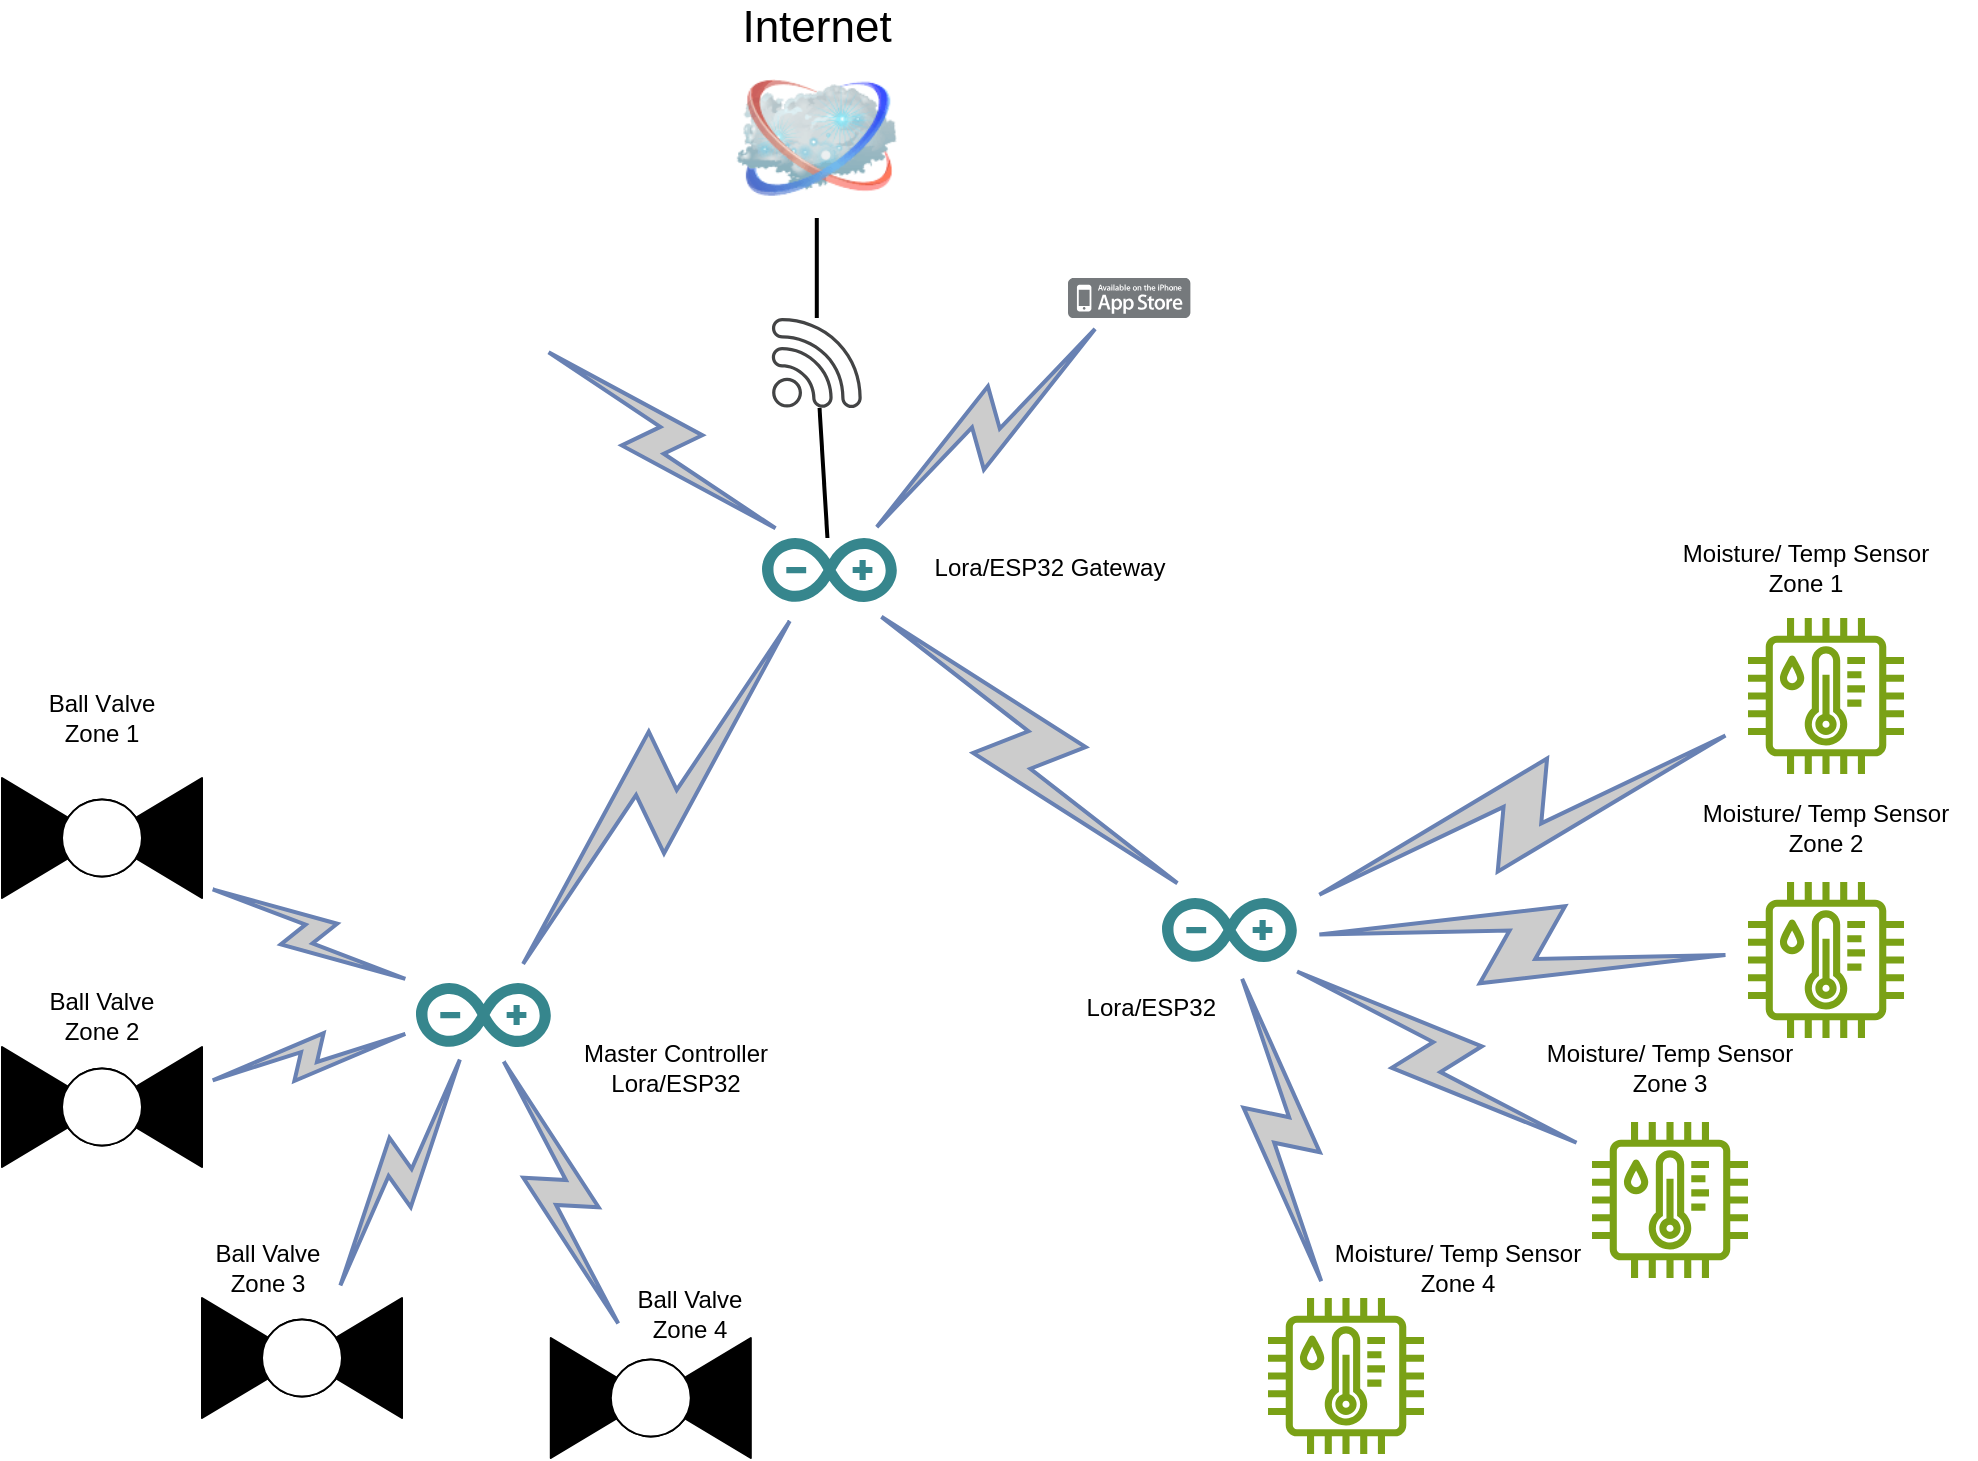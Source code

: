 <mxfile version="24.6.4" type="github">
  <diagram name="Page-1" id="55a83fd1-7818-8e21-69c5-c3457e3827bb">
    <mxGraphModel dx="792" dy="1131" grid="1" gridSize="10" guides="1" tooltips="1" connect="1" arrows="1" fold="1" page="1" pageScale="1" pageWidth="1100" pageHeight="850" background="none" math="0" shadow="0">
      <root>
        <mxCell id="0" />
        <mxCell id="1" parent="0" />
        <mxCell id="69ecfefc5c41e42c-2" value="Internet" style="image;html=1;labelBackgroundColor=#ffffff;image=img/lib/clip_art/networking/Cloud_128x128.png;rounded=1;shadow=0;comic=0;strokeWidth=2;fontSize=22;labelPosition=center;verticalLabelPosition=top;align=center;verticalAlign=bottom;" parent="1" vertex="1">
          <mxGeometry x="464.4" y="80" width="80" height="80" as="geometry" />
        </mxCell>
        <mxCell id="69ecfefc5c41e42c-19" style="edgeStyle=none;rounded=0;html=1;labelBackgroundColor=none;endArrow=none;strokeWidth=2;fontFamily=Verdana;fontSize=22" parent="1" source="Iyt7lewTMl7ZF7CY6FgI-37" target="69ecfefc5c41e42c-2" edge="1">
          <mxGeometry relative="1" as="geometry">
            <mxPoint x="510" y="290" as="sourcePoint" />
          </mxGeometry>
        </mxCell>
        <mxCell id="69ecfefc5c41e42c-13" value="" style="html=1;fillColor=#CCCCCC;strokeColor=#6881B3;gradientColor=none;gradientDirection=north;strokeWidth=2;shape=mxgraph.networks.comm_link_edge;html=1;labelBackgroundColor=none;endArrow=none;fontFamily=Verdana;fontSize=22;fontColor=#000000;" parent="1" source="Iyt7lewTMl7ZF7CY6FgI-2" target="Iyt7lewTMl7ZF7CY6FgI-1" edge="1">
          <mxGeometry width="100" height="100" relative="1" as="geometry">
            <mxPoint x="211.49" y="742.5" as="sourcePoint" />
            <mxPoint x="312.51" y="577.5" as="targetPoint" />
          </mxGeometry>
        </mxCell>
        <mxCell id="69ecfefc5c41e42c-14" value="" style="html=1;fillColor=#CCCCCC;strokeColor=#6881B3;gradientColor=none;gradientDirection=north;strokeWidth=2;shape=mxgraph.networks.comm_link_edge;html=1;labelBackgroundColor=none;endArrow=none;fontFamily=Verdana;fontSize=22;fontColor=#000000;" parent="1" source="Iyt7lewTMl7ZF7CY6FgI-3" target="Iyt7lewTMl7ZF7CY6FgI-1" edge="1">
          <mxGeometry width="100" height="100" relative="1" as="geometry">
            <mxPoint x="361.894" y="732.5" as="sourcePoint" />
            <mxPoint x="342.106" y="577.5" as="targetPoint" />
          </mxGeometry>
        </mxCell>
        <mxCell id="69ecfefc5c41e42c-15" value="" style="html=1;fillColor=#CCCCCC;strokeColor=#6881B3;gradientColor=none;gradientDirection=north;strokeWidth=2;shape=mxgraph.networks.comm_link_edge;html=1;labelBackgroundColor=none;endArrow=none;fontFamily=Verdana;fontSize=22;fontColor=#000000;" parent="1" source="Iyt7lewTMl7ZF7CY6FgI-4" target="Iyt7lewTMl7ZF7CY6FgI-1" edge="1">
          <mxGeometry width="100" height="100" relative="1" as="geometry">
            <mxPoint x="557" y="710.962" as="sourcePoint" />
            <mxPoint x="377" y="569.038" as="targetPoint" />
          </mxGeometry>
        </mxCell>
        <mxCell id="69ecfefc5c41e42c-16" value="" style="html=1;fillColor=#CCCCCC;strokeColor=#6881B3;gradientColor=none;gradientDirection=north;strokeWidth=2;shape=mxgraph.networks.comm_link_edge;html=1;labelBackgroundColor=none;endArrow=none;fontFamily=Verdana;fontSize=22;fontColor=#000000;" parent="1" source="Iyt7lewTMl7ZF7CY6FgI-5" target="Iyt7lewTMl7ZF7CY6FgI-1" edge="1">
          <mxGeometry width="100" height="100" relative="1" as="geometry">
            <mxPoint x="627" y="612.197" as="sourcePoint" />
            <mxPoint x="377" y="547.803" as="targetPoint" />
          </mxGeometry>
        </mxCell>
        <mxCell id="Iyt7lewTMl7ZF7CY6FgI-1" value="" style="dashed=0;outlineConnect=0;html=1;align=center;labelPosition=center;verticalLabelPosition=bottom;verticalAlign=top;shape=mxgraph.weblogos.arduino;fillColor=#36868D;strokeColor=none" vertex="1" parent="1">
          <mxGeometry x="304" y="542.5" width="67.4" height="32" as="geometry" />
        </mxCell>
        <mxCell id="Iyt7lewTMl7ZF7CY6FgI-2" value="" style="verticalLabelPosition=bottom;align=center;html=1;verticalAlign=top;pointerEvents=1;dashed=0;shape=mxgraph.pid2valves.valve;valveType=ball;defState=closed" vertex="1" parent="1">
          <mxGeometry x="97" y="440" width="100" height="60" as="geometry" />
        </mxCell>
        <mxCell id="Iyt7lewTMl7ZF7CY6FgI-3" value="" style="verticalLabelPosition=bottom;align=center;html=1;verticalAlign=top;pointerEvents=1;dashed=0;shape=mxgraph.pid2valves.valve;valveType=ball;defState=closed" vertex="1" parent="1">
          <mxGeometry x="97" y="574.5" width="100" height="60" as="geometry" />
        </mxCell>
        <mxCell id="Iyt7lewTMl7ZF7CY6FgI-4" value="" style="verticalLabelPosition=bottom;align=center;html=1;verticalAlign=top;pointerEvents=1;dashed=0;shape=mxgraph.pid2valves.valve;valveType=ball;defState=closed" vertex="1" parent="1">
          <mxGeometry x="197" y="700" width="100" height="60" as="geometry" />
        </mxCell>
        <mxCell id="Iyt7lewTMl7ZF7CY6FgI-5" value="" style="verticalLabelPosition=bottom;align=center;html=1;verticalAlign=top;pointerEvents=1;dashed=0;shape=mxgraph.pid2valves.valve;valveType=ball;defState=closed" vertex="1" parent="1">
          <mxGeometry x="371.4" y="720" width="100" height="60" as="geometry" />
        </mxCell>
        <mxCell id="Iyt7lewTMl7ZF7CY6FgI-6" value="" style="dashed=0;outlineConnect=0;html=1;align=center;labelPosition=center;verticalLabelPosition=bottom;verticalAlign=top;shape=mxgraph.weblogos.arduino;fillColor=#36868D;strokeColor=none" vertex="1" parent="1">
          <mxGeometry x="477" y="320" width="67.4" height="32" as="geometry" />
        </mxCell>
        <mxCell id="Iyt7lewTMl7ZF7CY6FgI-7" value="" style="dashed=0;outlineConnect=0;html=1;align=center;labelPosition=center;verticalLabelPosition=bottom;verticalAlign=top;shape=mxgraph.weblogos.app_store_iphone;fillColor=#75797C;strokeColor=none" vertex="1" parent="1">
          <mxGeometry x="630" y="190" width="61.2" height="20" as="geometry" />
        </mxCell>
        <mxCell id="Iyt7lewTMl7ZF7CY6FgI-8" value="" style="html=1;fillColor=#CCCCCC;strokeColor=#6881B3;gradientColor=none;gradientDirection=north;strokeWidth=2;shape=mxgraph.networks.comm_link_edge;html=1;labelBackgroundColor=none;endArrow=none;fontFamily=Verdana;fontSize=22;fontColor=#000000;" edge="1" parent="1" source="Iyt7lewTMl7ZF7CY6FgI-7" target="Iyt7lewTMl7ZF7CY6FgI-6">
          <mxGeometry width="100" height="100" relative="1" as="geometry">
            <mxPoint x="680" y="320" as="sourcePoint" />
            <mxPoint x="430" y="255.606" as="targetPoint" />
          </mxGeometry>
        </mxCell>
        <mxCell id="Iyt7lewTMl7ZF7CY6FgI-9" value="" style="shape=image;html=1;verticalAlign=top;verticalLabelPosition=bottom;labelBackgroundColor=#ffffff;imageAspect=0;aspect=fixed;image=https://cdn2.iconfinder.com/data/icons/weather-color-2/500/weather-32-128.png" vertex="1" parent="1">
          <mxGeometry x="260" y="130" width="104" height="104" as="geometry" />
        </mxCell>
        <mxCell id="Iyt7lewTMl7ZF7CY6FgI-10" value="" style="html=1;fillColor=#CCCCCC;strokeColor=#6881B3;gradientColor=none;gradientDirection=north;strokeWidth=2;shape=mxgraph.networks.comm_link_edge;html=1;labelBackgroundColor=none;endArrow=none;fontFamily=Verdana;fontSize=22;fontColor=#000000;" edge="1" parent="1" source="Iyt7lewTMl7ZF7CY6FgI-9" target="Iyt7lewTMl7ZF7CY6FgI-6">
          <mxGeometry width="100" height="100" relative="1" as="geometry">
            <mxPoint x="350" y="330" as="sourcePoint" />
            <mxPoint x="267" y="410" as="targetPoint" />
          </mxGeometry>
        </mxCell>
        <mxCell id="Iyt7lewTMl7ZF7CY6FgI-11" value="" style="dashed=0;outlineConnect=0;html=1;align=center;labelPosition=center;verticalLabelPosition=bottom;verticalAlign=top;shape=mxgraph.weblogos.arduino;fillColor=#36868D;strokeColor=none" vertex="1" parent="1">
          <mxGeometry x="677" y="500" width="67.4" height="32" as="geometry" />
        </mxCell>
        <mxCell id="Iyt7lewTMl7ZF7CY6FgI-12" value="" style="html=1;fillColor=#CCCCCC;strokeColor=#6881B3;gradientColor=none;gradientDirection=north;strokeWidth=2;shape=mxgraph.networks.comm_link_edge;html=1;labelBackgroundColor=none;endArrow=none;fontFamily=Verdana;fontSize=22;fontColor=#000000;" edge="1" parent="1" source="Iyt7lewTMl7ZF7CY6FgI-20" target="Iyt7lewTMl7ZF7CY6FgI-11">
          <mxGeometry width="100" height="100" relative="1" as="geometry">
            <mxPoint x="900" y="650" as="sourcePoint" />
            <mxPoint x="714" y="400" as="targetPoint" />
          </mxGeometry>
        </mxCell>
        <mxCell id="Iyt7lewTMl7ZF7CY6FgI-14" value="" style="html=1;fillColor=#CCCCCC;strokeColor=#6881B3;gradientColor=none;gradientDirection=north;strokeWidth=2;shape=mxgraph.networks.comm_link_edge;html=1;labelBackgroundColor=none;endArrow=none;fontFamily=Verdana;fontSize=22;fontColor=#000000;" edge="1" parent="1" source="Iyt7lewTMl7ZF7CY6FgI-19" target="Iyt7lewTMl7ZF7CY6FgI-11">
          <mxGeometry width="100" height="100" relative="1" as="geometry">
            <mxPoint x="980" y="530" as="sourcePoint" />
            <mxPoint x="810" y="350" as="targetPoint" />
          </mxGeometry>
        </mxCell>
        <mxCell id="Iyt7lewTMl7ZF7CY6FgI-15" value="" style="html=1;fillColor=#CCCCCC;strokeColor=#6881B3;gradientColor=none;gradientDirection=north;strokeWidth=2;shape=mxgraph.networks.comm_link_edge;html=1;labelBackgroundColor=none;endArrow=none;fontFamily=Verdana;fontSize=22;fontColor=#000000;" edge="1" parent="1" source="Iyt7lewTMl7ZF7CY6FgI-18" target="Iyt7lewTMl7ZF7CY6FgI-11">
          <mxGeometry width="100" height="100" relative="1" as="geometry">
            <mxPoint x="960" y="416.557" as="sourcePoint" />
            <mxPoint x="744.4" y="494.999" as="targetPoint" />
          </mxGeometry>
        </mxCell>
        <mxCell id="Iyt7lewTMl7ZF7CY6FgI-16" value="" style="html=1;fillColor=#CCCCCC;strokeColor=#6881B3;gradientColor=none;gradientDirection=north;strokeWidth=2;shape=mxgraph.networks.comm_link_edge;html=1;labelBackgroundColor=none;endArrow=none;fontFamily=Verdana;fontSize=22;fontColor=#000000;" edge="1" parent="1" source="Iyt7lewTMl7ZF7CY6FgI-21" target="Iyt7lewTMl7ZF7CY6FgI-11">
          <mxGeometry width="100" height="100" relative="1" as="geometry">
            <mxPoint x="680" y="700" as="sourcePoint" />
            <mxPoint x="830" y="452" as="targetPoint" />
          </mxGeometry>
        </mxCell>
        <mxCell id="Iyt7lewTMl7ZF7CY6FgI-18" value="" style="sketch=0;outlineConnect=0;fontColor=#232F3E;gradientColor=none;fillColor=#7AA116;strokeColor=none;dashed=0;verticalLabelPosition=bottom;verticalAlign=top;align=center;html=1;fontSize=12;fontStyle=0;aspect=fixed;pointerEvents=1;shape=mxgraph.aws4.iot_thing_temperature_humidity_sensor;" vertex="1" parent="1">
          <mxGeometry x="970" y="360" width="78" height="78" as="geometry" />
        </mxCell>
        <mxCell id="Iyt7lewTMl7ZF7CY6FgI-19" value="" style="sketch=0;outlineConnect=0;fontColor=#232F3E;gradientColor=none;fillColor=#7AA116;strokeColor=none;dashed=0;verticalLabelPosition=bottom;verticalAlign=top;align=center;html=1;fontSize=12;fontStyle=0;aspect=fixed;pointerEvents=1;shape=mxgraph.aws4.iot_thing_temperature_humidity_sensor;" vertex="1" parent="1">
          <mxGeometry x="970" y="492" width="78" height="78" as="geometry" />
        </mxCell>
        <mxCell id="Iyt7lewTMl7ZF7CY6FgI-20" value="" style="sketch=0;outlineConnect=0;fontColor=#232F3E;gradientColor=none;fillColor=#7AA116;strokeColor=none;dashed=0;verticalLabelPosition=bottom;verticalAlign=top;align=center;html=1;fontSize=12;fontStyle=0;aspect=fixed;pointerEvents=1;shape=mxgraph.aws4.iot_thing_temperature_humidity_sensor;" vertex="1" parent="1">
          <mxGeometry x="892" y="612" width="78" height="78" as="geometry" />
        </mxCell>
        <mxCell id="Iyt7lewTMl7ZF7CY6FgI-21" value="" style="sketch=0;outlineConnect=0;fontColor=#232F3E;gradientColor=none;fillColor=#7AA116;strokeColor=none;dashed=0;verticalLabelPosition=bottom;verticalAlign=top;align=center;html=1;fontSize=12;fontStyle=0;aspect=fixed;pointerEvents=1;shape=mxgraph.aws4.iot_thing_temperature_humidity_sensor;" vertex="1" parent="1">
          <mxGeometry x="730" y="700" width="78" height="78" as="geometry" />
        </mxCell>
        <mxCell id="Iyt7lewTMl7ZF7CY6FgI-23" value="" style="html=1;fillColor=#CCCCCC;strokeColor=#6881B3;gradientColor=none;gradientDirection=north;strokeWidth=2;shape=mxgraph.networks.comm_link_edge;html=1;labelBackgroundColor=none;endArrow=none;fontFamily=Verdana;fontSize=22;fontColor=#000000;" edge="1" parent="1" source="Iyt7lewTMl7ZF7CY6FgI-6" target="Iyt7lewTMl7ZF7CY6FgI-1">
          <mxGeometry width="100" height="100" relative="1" as="geometry">
            <mxPoint x="636" y="412" as="sourcePoint" />
            <mxPoint x="420" y="498" as="targetPoint" />
          </mxGeometry>
        </mxCell>
        <mxCell id="Iyt7lewTMl7ZF7CY6FgI-24" value="" style="html=1;fillColor=#CCCCCC;strokeColor=#6881B3;gradientColor=none;gradientDirection=north;strokeWidth=2;shape=mxgraph.networks.comm_link_edge;html=1;labelBackgroundColor=none;endArrow=none;fontFamily=Verdana;fontSize=22;fontColor=#000000;" edge="1" parent="1" source="Iyt7lewTMl7ZF7CY6FgI-6" target="Iyt7lewTMl7ZF7CY6FgI-11">
          <mxGeometry width="100" height="100" relative="1" as="geometry">
            <mxPoint x="693" y="370" as="sourcePoint" />
            <mxPoint x="477" y="456" as="targetPoint" />
          </mxGeometry>
        </mxCell>
        <mxCell id="Iyt7lewTMl7ZF7CY6FgI-25" value="Moisture/ Temp Sensor Zone 1" style="text;strokeColor=none;align=center;fillColor=none;html=1;verticalAlign=middle;whiteSpace=wrap;rounded=0;" vertex="1" parent="1">
          <mxGeometry x="924" y="320" width="150" height="30" as="geometry" />
        </mxCell>
        <mxCell id="Iyt7lewTMl7ZF7CY6FgI-26" value="Moisture/ Temp Sensor Zone 2" style="text;strokeColor=none;align=center;fillColor=none;html=1;verticalAlign=middle;whiteSpace=wrap;rounded=0;" vertex="1" parent="1">
          <mxGeometry x="934" y="450" width="150" height="30" as="geometry" />
        </mxCell>
        <mxCell id="Iyt7lewTMl7ZF7CY6FgI-27" value="Moisture/ Temp Sensor Zone 3" style="text;strokeColor=none;align=center;fillColor=none;html=1;verticalAlign=middle;whiteSpace=wrap;rounded=0;" vertex="1" parent="1">
          <mxGeometry x="856" y="570" width="150" height="30" as="geometry" />
        </mxCell>
        <mxCell id="Iyt7lewTMl7ZF7CY6FgI-28" value="Moisture/ Temp Sensor Zone 4" style="text;strokeColor=none;align=center;fillColor=none;html=1;verticalAlign=middle;whiteSpace=wrap;rounded=0;" vertex="1" parent="1">
          <mxGeometry x="750" y="670" width="150" height="30" as="geometry" />
        </mxCell>
        <mxCell id="Iyt7lewTMl7ZF7CY6FgI-29" value="Ball V&lt;span style=&quot;color: rgba(0, 0, 0, 0); font-family: monospace; font-size: 0px; text-align: start; text-wrap: nowrap;&quot;&gt;%3CmxGraphModel%3E%3Croot%3E%3CmxCell%20id%3D%220%22%2F%3E%3CmxCell%20id%3D%221%22%20parent%3D%220%22%2F%3E%3CmxCell%20id%3D%222%22%20value%3D%22Lora%2FESP32%22%20style%3D%22text%3BstrokeColor%3Dnone%3Balign%3Dcenter%3BfillColor%3Dnone%3Bhtml%3D1%3BverticalAlign%3Dmiddle%3BwhiteSpace%3Dwrap%3Brounded%3D0%3B%22%20vertex%3D%221%22%20parent%3D%221%22%3E%3CmxGeometry%20x%3D%22520%22%20y%3D%22522%22%20width%3D%22140%22%20height%3D%2230%22%20as%3D%22geometry%22%2F%3E%3C%2FmxCell%3E%3C%2Froot%3E%3C%2FmxGraphModel%3EV&lt;/span&gt;alve Zone 1" style="text;strokeColor=none;align=center;fillColor=none;html=1;verticalAlign=middle;whiteSpace=wrap;rounded=0;" vertex="1" parent="1">
          <mxGeometry x="117" y="395" width="60" height="30" as="geometry" />
        </mxCell>
        <mxCell id="Iyt7lewTMl7ZF7CY6FgI-30" value="Ball Valve Zone 2" style="text;strokeColor=none;align=center;fillColor=none;html=1;verticalAlign=middle;whiteSpace=wrap;rounded=0;" vertex="1" parent="1">
          <mxGeometry x="117" y="543.5" width="60" height="30" as="geometry" />
        </mxCell>
        <mxCell id="Iyt7lewTMl7ZF7CY6FgI-31" value="Ball Valve Zone 3" style="text;strokeColor=none;align=center;fillColor=none;html=1;verticalAlign=middle;whiteSpace=wrap;rounded=0;" vertex="1" parent="1">
          <mxGeometry x="200" y="670" width="60" height="30" as="geometry" />
        </mxCell>
        <mxCell id="Iyt7lewTMl7ZF7CY6FgI-32" value="Ball Valve Zone 4" style="text;strokeColor=none;align=center;fillColor=none;html=1;verticalAlign=middle;whiteSpace=wrap;rounded=0;" vertex="1" parent="1">
          <mxGeometry x="411.4" y="692.5" width="60" height="30" as="geometry" />
        </mxCell>
        <mxCell id="Iyt7lewTMl7ZF7CY6FgI-33" value="Lora/ESP32 Gateway" style="text;strokeColor=none;align=center;fillColor=none;html=1;verticalAlign=middle;whiteSpace=wrap;rounded=0;" vertex="1" parent="1">
          <mxGeometry x="551.2" y="320" width="140" height="30" as="geometry" />
        </mxCell>
        <mxCell id="Iyt7lewTMl7ZF7CY6FgI-34" value="&amp;nbsp;Lora/ESP32" style="text;strokeColor=none;align=center;fillColor=none;html=1;verticalAlign=middle;whiteSpace=wrap;rounded=0;" vertex="1" parent="1">
          <mxGeometry x="600" y="540" width="140" height="30" as="geometry" />
        </mxCell>
        <mxCell id="Iyt7lewTMl7ZF7CY6FgI-35" value="Master Controller Lora/ESP32" style="text;strokeColor=none;align=center;fillColor=none;html=1;verticalAlign=middle;whiteSpace=wrap;rounded=0;" vertex="1" parent="1">
          <mxGeometry x="364" y="570" width="140" height="30" as="geometry" />
        </mxCell>
        <mxCell id="Iyt7lewTMl7ZF7CY6FgI-36" value="" style="edgeStyle=none;rounded=0;html=1;labelBackgroundColor=none;endArrow=none;strokeWidth=2;fontFamily=Verdana;fontSize=22" edge="1" parent="1" source="Iyt7lewTMl7ZF7CY6FgI-6" target="Iyt7lewTMl7ZF7CY6FgI-37">
          <mxGeometry relative="1" as="geometry">
            <mxPoint x="510" y="310" as="sourcePoint" />
            <mxPoint x="506" y="190" as="targetPoint" />
          </mxGeometry>
        </mxCell>
        <mxCell id="Iyt7lewTMl7ZF7CY6FgI-37" value="" style="sketch=0;pointerEvents=1;shadow=0;dashed=0;html=1;strokeColor=none;fillColor=#434445;aspect=fixed;labelPosition=center;verticalLabelPosition=bottom;verticalAlign=top;align=center;outlineConnect=0;shape=mxgraph.vvd.wi_fi;" vertex="1" parent="1">
          <mxGeometry x="481.9" y="210" width="45" height="45" as="geometry" />
        </mxCell>
      </root>
    </mxGraphModel>
  </diagram>
</mxfile>
